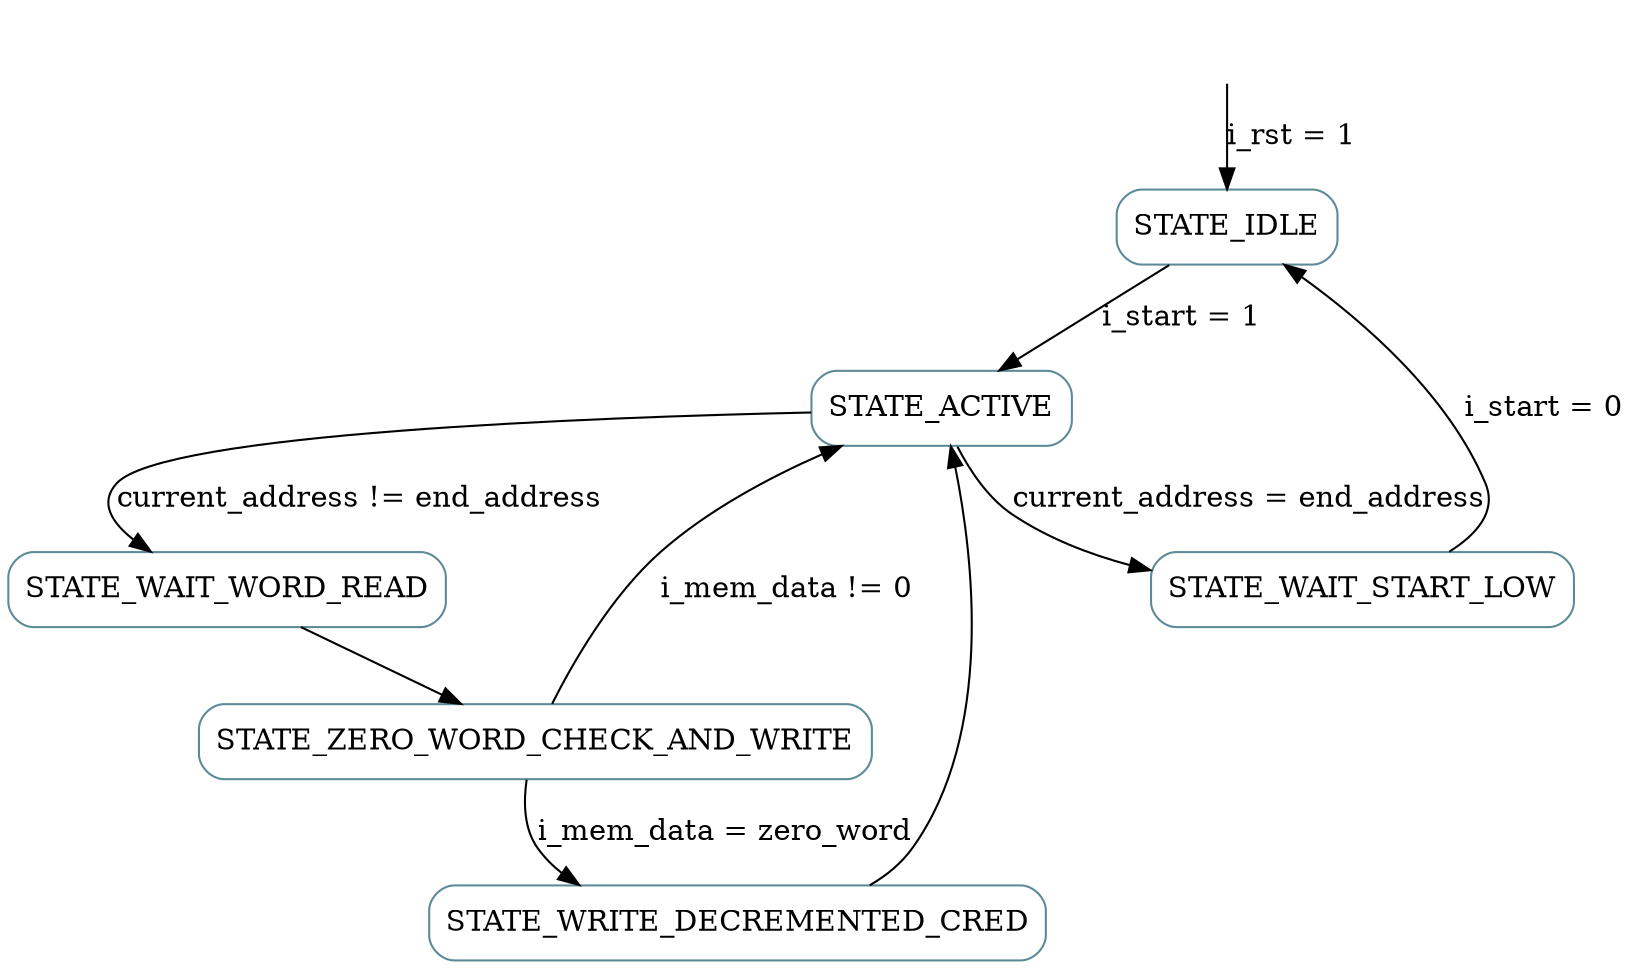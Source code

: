 digraph finite_state_machine {
    rankdir=TB;

    node [shape = box, style = rounded, color = "#5c8a99", fillcolor = "#5c8a99"];
    edge [ labeldistance=0 ]
    STATE_IDLE [label="STATE_IDLE"];
    STATE_ACTIVE [label="STATE_ACTIVE"];
    STATE_WAIT_WORD_READ [label="STATE_WAIT_WORD_READ"];
    STATE_ZERO_WORD_CHECK_AND_WRITE [label="STATE_ZERO_WORD_CHECK_AND_WRITE"];
    STATE_WRITE_DECREMENTED_CRED [label="STATE_WRITE_DECREMENTED_CRED"];
    STATE_WAIT_START_LOW [label="STATE_WAIT_START_LOW"];

    STATE_IDLE -> STATE_ACTIVE [label="i_start = 1"];
    STATE_WAIT_START_LOW -> STATE_IDLE [label="i_start = 0"];
    STATE_ACTIVE -> STATE_WAIT_START_LOW [label="current_address = end_address"];
    STATE_ACTIVE -> STATE_WAIT_WORD_READ [label="current_address != end_address"];
    STATE_WAIT_WORD_READ -> STATE_ZERO_WORD_CHECK_AND_WRITE [];
    STATE_ZERO_WORD_CHECK_AND_WRITE -> STATE_ACTIVE [label="i_mem_data != 0"];
    STATE_ZERO_WORD_CHECK_AND_WRITE -> STATE_WRITE_DECREMENTED_CRED [label="i_mem_data = zero_word"]
    STATE_WRITE_DECREMENTED_CRED -> STATE_ACTIVE
    
    { rank = top; "" [style=invis]; }
    "" -> STATE_IDLE [label="i_rst = 1"];
}
